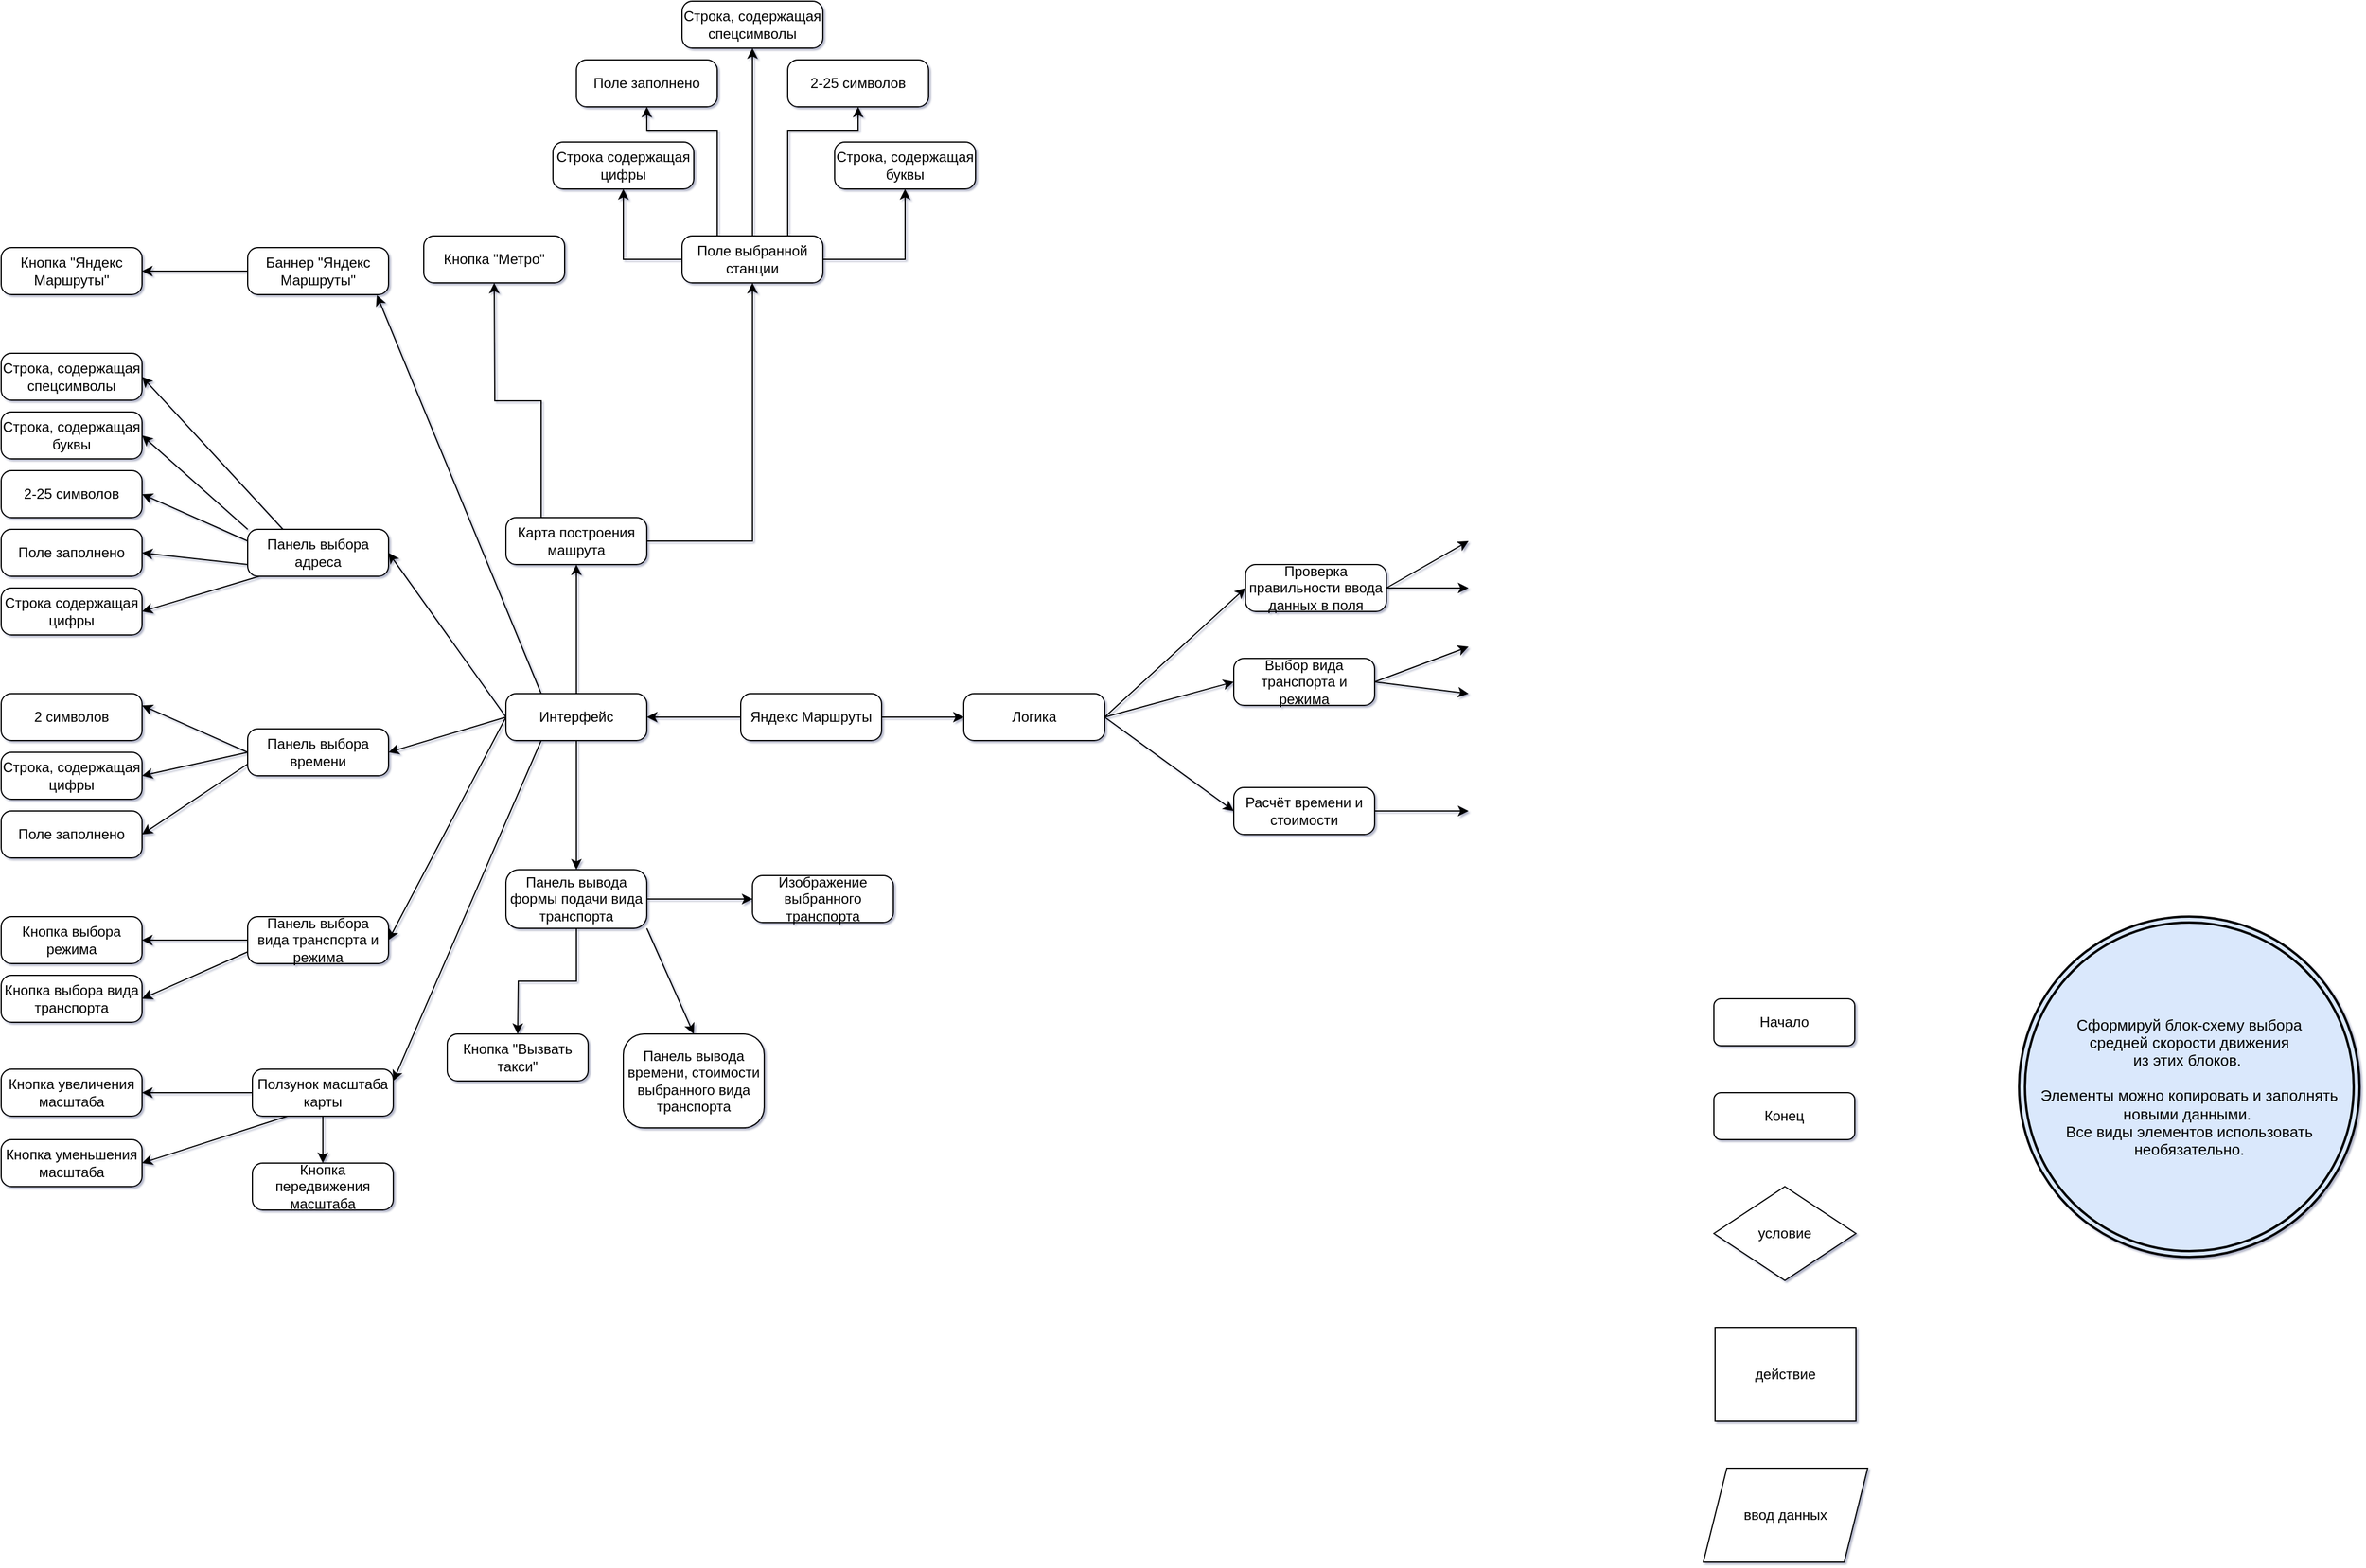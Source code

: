 <mxfile version="16.5.3" type="github">
  <diagram id="-B3jU-nX_ELJhcBnxHz5" name="Page-1">
    <mxGraphModel dx="1283" dy="729" grid="1" gridSize="10" guides="1" tooltips="1" connect="1" arrows="1" fold="1" page="1" pageScale="1" pageWidth="827" pageHeight="1169" math="0" shadow="1">
      <root>
        <mxCell id="0" />
        <mxCell id="1" parent="0" />
        <mxCell id="K0fkV404n5wf5iCCnifj-1" style="edgeStyle=none;rounded=0;orthogonalLoop=1;jettySize=auto;html=1;exitX=0;exitY=0.5;exitDx=0;exitDy=0;entryX=1;entryY=0.5;entryDx=0;entryDy=0;" parent="1" source="K0fkV404n5wf5iCCnifj-3" target="K0fkV404n5wf5iCCnifj-8" edge="1">
          <mxGeometry relative="1" as="geometry">
            <mxPoint x="640" y="730" as="targetPoint" />
          </mxGeometry>
        </mxCell>
        <mxCell id="K0fkV404n5wf5iCCnifj-2" style="edgeStyle=none;rounded=0;orthogonalLoop=1;jettySize=auto;html=1;exitX=1;exitY=0.5;exitDx=0;exitDy=0;" parent="1" source="K0fkV404n5wf5iCCnifj-3" edge="1">
          <mxGeometry relative="1" as="geometry">
            <mxPoint x="900" y="730" as="targetPoint" />
          </mxGeometry>
        </mxCell>
        <mxCell id="K0fkV404n5wf5iCCnifj-3" value="Яндекс Маршруты" style="rounded=1;whiteSpace=wrap;html=1;arcSize=22;" parent="1" vertex="1">
          <mxGeometry x="710" y="710" width="120" height="40" as="geometry" />
        </mxCell>
        <mxCell id="K0fkV404n5wf5iCCnifj-4" style="edgeStyle=none;rounded=0;orthogonalLoop=1;jettySize=auto;html=1;exitX=0;exitY=0.5;exitDx=0;exitDy=0;entryX=1;entryY=0.5;entryDx=0;entryDy=0;" parent="1" source="K0fkV404n5wf5iCCnifj-8" target="K0fkV404n5wf5iCCnifj-18" edge="1">
          <mxGeometry relative="1" as="geometry" />
        </mxCell>
        <mxCell id="K0fkV404n5wf5iCCnifj-5" style="rounded=0;orthogonalLoop=1;jettySize=auto;html=1;exitX=0;exitY=0.5;exitDx=0;exitDy=0;entryX=1;entryY=0.5;entryDx=0;entryDy=0;" parent="1" source="K0fkV404n5wf5iCCnifj-8" target="K0fkV404n5wf5iCCnifj-21" edge="1">
          <mxGeometry relative="1" as="geometry" />
        </mxCell>
        <mxCell id="K0fkV404n5wf5iCCnifj-6" style="edgeStyle=none;rounded=0;orthogonalLoop=1;jettySize=auto;html=1;exitX=0;exitY=0.5;exitDx=0;exitDy=0;entryX=1;entryY=0.5;entryDx=0;entryDy=0;" parent="1" source="K0fkV404n5wf5iCCnifj-8" target="K0fkV404n5wf5iCCnifj-32" edge="1">
          <mxGeometry relative="1" as="geometry" />
        </mxCell>
        <mxCell id="GE7ch425G3Su6_HWM75W-49" style="edgeStyle=orthogonalEdgeStyle;rounded=0;orthogonalLoop=1;jettySize=auto;html=1;" edge="1" parent="1" source="K0fkV404n5wf5iCCnifj-8">
          <mxGeometry relative="1" as="geometry">
            <mxPoint x="570" y="860" as="targetPoint" />
          </mxGeometry>
        </mxCell>
        <mxCell id="K0fkV404n5wf5iCCnifj-8" value="Интерфейс" style="rounded=1;whiteSpace=wrap;html=1;arcSize=22;" parent="1" vertex="1">
          <mxGeometry x="510" y="710" width="120" height="40" as="geometry" />
        </mxCell>
        <mxCell id="K0fkV404n5wf5iCCnifj-9" style="edgeStyle=none;rounded=0;orthogonalLoop=1;jettySize=auto;html=1;exitX=1;exitY=0.5;exitDx=0;exitDy=0;" parent="1" source="K0fkV404n5wf5iCCnifj-11" edge="1">
          <mxGeometry relative="1" as="geometry">
            <mxPoint x="1330" y="580" as="targetPoint" />
          </mxGeometry>
        </mxCell>
        <mxCell id="K0fkV404n5wf5iCCnifj-10" style="edgeStyle=none;rounded=0;orthogonalLoop=1;jettySize=auto;html=1;exitX=1;exitY=0.5;exitDx=0;exitDy=0;" parent="1" source="K0fkV404n5wf5iCCnifj-11" edge="1">
          <mxGeometry relative="1" as="geometry">
            <mxPoint x="1330" y="620" as="targetPoint" />
          </mxGeometry>
        </mxCell>
        <mxCell id="K0fkV404n5wf5iCCnifj-11" value="Проверка правильности ввода данных в поля" style="rounded=1;whiteSpace=wrap;html=1;arcSize=22;" parent="1" vertex="1">
          <mxGeometry x="1140" y="600" width="120" height="40" as="geometry" />
        </mxCell>
        <mxCell id="K0fkV404n5wf5iCCnifj-12" style="edgeStyle=none;rounded=0;orthogonalLoop=1;jettySize=auto;html=1;exitX=1;exitY=0.5;exitDx=0;exitDy=0;" parent="1" source="K0fkV404n5wf5iCCnifj-14" edge="1">
          <mxGeometry relative="1" as="geometry">
            <mxPoint x="1330" y="710" as="targetPoint" />
            <mxPoint x="1270" y="830" as="sourcePoint" />
          </mxGeometry>
        </mxCell>
        <mxCell id="K0fkV404n5wf5iCCnifj-13" style="edgeStyle=none;rounded=0;orthogonalLoop=1;jettySize=auto;html=1;exitX=1;exitY=0.5;exitDx=0;exitDy=0;" parent="1" source="K0fkV404n5wf5iCCnifj-14" edge="1">
          <mxGeometry relative="1" as="geometry">
            <mxPoint x="1330" y="670" as="targetPoint" />
          </mxGeometry>
        </mxCell>
        <mxCell id="K0fkV404n5wf5iCCnifj-14" value="Выбор вида транспорта и режима" style="rounded=1;whiteSpace=wrap;html=1;arcSize=22;" parent="1" vertex="1">
          <mxGeometry x="1130" y="680" width="120" height="40" as="geometry" />
        </mxCell>
        <mxCell id="K0fkV404n5wf5iCCnifj-16" style="edgeStyle=none;rounded=0;orthogonalLoop=1;jettySize=auto;html=1;exitX=0;exitY=0.5;exitDx=0;exitDy=0;entryX=1;entryY=0.5;entryDx=0;entryDy=0;" parent="1" source="K0fkV404n5wf5iCCnifj-18" target="xxuNc1f83KV-wvnaJaRy-2" edge="1">
          <mxGeometry relative="1" as="geometry">
            <mxPoint x="210" y="780" as="targetPoint" />
          </mxGeometry>
        </mxCell>
        <mxCell id="K0fkV404n5wf5iCCnifj-17" style="edgeStyle=none;rounded=0;orthogonalLoop=1;jettySize=auto;html=1;exitX=0;exitY=0.5;exitDx=0;exitDy=0;entryX=1;entryY=0.5;entryDx=0;entryDy=0;" parent="1" source="K0fkV404n5wf5iCCnifj-18" edge="1">
          <mxGeometry relative="1" as="geometry">
            <mxPoint x="200" y="720" as="targetPoint" />
          </mxGeometry>
        </mxCell>
        <mxCell id="K0fkV404n5wf5iCCnifj-18" value="Панель выбора времени" style="rounded=1;whiteSpace=wrap;html=1;arcSize=22;" parent="1" vertex="1">
          <mxGeometry x="290" y="740" width="120" height="40" as="geometry" />
        </mxCell>
        <mxCell id="K0fkV404n5wf5iCCnifj-20" style="edgeStyle=none;rounded=0;orthogonalLoop=1;jettySize=auto;html=1;exitX=0;exitY=0.25;exitDx=0;exitDy=0;entryX=1;entryY=0.5;entryDx=0;entryDy=0;" parent="1" source="K0fkV404n5wf5iCCnifj-21" target="xxuNc1f83KV-wvnaJaRy-4" edge="1">
          <mxGeometry relative="1" as="geometry">
            <mxPoint x="210" y="580" as="targetPoint" />
          </mxGeometry>
        </mxCell>
        <mxCell id="K0fkV404n5wf5iCCnifj-21" value="Панель выбора адреса" style="rounded=1;whiteSpace=wrap;html=1;arcSize=22;" parent="1" vertex="1">
          <mxGeometry x="290" y="570" width="120" height="40" as="geometry" />
        </mxCell>
        <mxCell id="K0fkV404n5wf5iCCnifj-23" style="edgeStyle=none;rounded=0;orthogonalLoop=1;jettySize=auto;html=1;exitX=1;exitY=0.5;exitDx=0;exitDy=0;entryX=0;entryY=0.5;entryDx=0;entryDy=0;" parent="1" source="K0fkV404n5wf5iCCnifj-27" target="K0fkV404n5wf5iCCnifj-14" edge="1">
          <mxGeometry relative="1" as="geometry" />
        </mxCell>
        <mxCell id="K0fkV404n5wf5iCCnifj-24" style="edgeStyle=none;rounded=0;orthogonalLoop=1;jettySize=auto;html=1;exitX=1;exitY=0.5;exitDx=0;exitDy=0;entryX=0;entryY=0.5;entryDx=0;entryDy=0;" parent="1" source="K0fkV404n5wf5iCCnifj-27" target="K0fkV404n5wf5iCCnifj-29" edge="1">
          <mxGeometry relative="1" as="geometry">
            <mxPoint x="1130" y="730" as="targetPoint" />
          </mxGeometry>
        </mxCell>
        <mxCell id="K0fkV404n5wf5iCCnifj-25" style="edgeStyle=none;rounded=0;orthogonalLoop=1;jettySize=auto;html=1;exitX=1;exitY=0.5;exitDx=0;exitDy=0;entryX=0;entryY=0.5;entryDx=0;entryDy=0;" parent="1" source="K0fkV404n5wf5iCCnifj-27" target="K0fkV404n5wf5iCCnifj-11" edge="1">
          <mxGeometry relative="1" as="geometry">
            <mxPoint x="1140" y="850" as="targetPoint" />
          </mxGeometry>
        </mxCell>
        <mxCell id="K0fkV404n5wf5iCCnifj-27" value="Логика" style="rounded=1;whiteSpace=wrap;html=1;arcSize=22;" parent="1" vertex="1">
          <mxGeometry x="900" y="710" width="120" height="40" as="geometry" />
        </mxCell>
        <mxCell id="K0fkV404n5wf5iCCnifj-28" style="edgeStyle=none;rounded=0;orthogonalLoop=1;jettySize=auto;html=1;exitX=1;exitY=0.5;exitDx=0;exitDy=0;" parent="1" source="K0fkV404n5wf5iCCnifj-29" edge="1">
          <mxGeometry relative="1" as="geometry">
            <mxPoint x="1330" y="810" as="targetPoint" />
          </mxGeometry>
        </mxCell>
        <mxCell id="K0fkV404n5wf5iCCnifj-29" value="Расчёт времени и стоимости" style="rounded=1;whiteSpace=wrap;html=1;arcSize=22;" parent="1" vertex="1">
          <mxGeometry x="1130" y="790" width="120" height="40" as="geometry" />
        </mxCell>
        <mxCell id="K0fkV404n5wf5iCCnifj-30" style="rounded=0;orthogonalLoop=1;jettySize=auto;html=1;exitX=0;exitY=0.5;exitDx=0;exitDy=0;entryX=1;entryY=0.5;entryDx=0;entryDy=0;" parent="1" edge="1" target="GE7ch425G3Su6_HWM75W-6" source="K0fkV404n5wf5iCCnifj-32">
          <mxGeometry relative="1" as="geometry">
            <mxPoint x="210" y="930" as="targetPoint" />
            <mxPoint x="280" y="920" as="sourcePoint" />
          </mxGeometry>
        </mxCell>
        <mxCell id="K0fkV404n5wf5iCCnifj-32" value="Панель выбора&lt;br&gt;вида транспорта и режима" style="rounded=1;whiteSpace=wrap;html=1;arcSize=22;" parent="1" vertex="1">
          <mxGeometry x="290" y="900" width="120" height="40" as="geometry" />
        </mxCell>
        <mxCell id="xxuNc1f83KV-wvnaJaRy-1" value="2 символов" style="rounded=1;whiteSpace=wrap;html=1;arcSize=22;" parent="1" vertex="1">
          <mxGeometry x="80" y="710" width="120" height="40" as="geometry" />
        </mxCell>
        <mxCell id="xxuNc1f83KV-wvnaJaRy-2" value="Строка, содержащая цифры" style="rounded=1;whiteSpace=wrap;html=1;arcSize=22;" parent="1" vertex="1">
          <mxGeometry x="80" y="760" width="120" height="40" as="geometry" />
        </mxCell>
        <mxCell id="xxuNc1f83KV-wvnaJaRy-4" value="2-25 символов" style="rounded=1;whiteSpace=wrap;html=1;arcSize=22;" parent="1" vertex="1">
          <mxGeometry x="80" y="520" width="120" height="40" as="geometry" />
        </mxCell>
        <mxCell id="xxuNc1f83KV-wvnaJaRy-6" value="Строка, содержащая буквы" style="rounded=1;whiteSpace=wrap;html=1;arcSize=22;" parent="1" vertex="1">
          <mxGeometry x="80" y="470" width="120" height="40" as="geometry" />
        </mxCell>
        <mxCell id="xxuNc1f83KV-wvnaJaRy-7" style="edgeStyle=none;rounded=0;orthogonalLoop=1;jettySize=auto;html=1;entryX=1;entryY=0.5;entryDx=0;entryDy=0;" parent="1" target="xxuNc1f83KV-wvnaJaRy-6" edge="1">
          <mxGeometry relative="1" as="geometry">
            <mxPoint x="210" y="575" as="targetPoint" />
            <mxPoint x="290" y="570" as="sourcePoint" />
            <Array as="points" />
          </mxGeometry>
        </mxCell>
        <mxCell id="xxuNc1f83KV-wvnaJaRy-8" value="Поле заполнено" style="rounded=1;whiteSpace=wrap;html=1;arcSize=22;" parent="1" vertex="1">
          <mxGeometry x="80" y="810" width="120" height="40" as="geometry" />
        </mxCell>
        <mxCell id="xxuNc1f83KV-wvnaJaRy-9" style="edgeStyle=none;rounded=0;orthogonalLoop=1;jettySize=auto;html=1;exitX=0;exitY=0.75;exitDx=0;exitDy=0;entryX=1;entryY=0.5;entryDx=0;entryDy=0;" parent="1" source="K0fkV404n5wf5iCCnifj-18" target="xxuNc1f83KV-wvnaJaRy-8" edge="1">
          <mxGeometry relative="1" as="geometry">
            <mxPoint x="210" y="780" as="targetPoint" />
            <mxPoint x="290" y="770" as="sourcePoint" />
          </mxGeometry>
        </mxCell>
        <mxCell id="xxuNc1f83KV-wvnaJaRy-10" value="Поле заполнено" style="rounded=1;whiteSpace=wrap;html=1;arcSize=22;" parent="1" vertex="1">
          <mxGeometry x="80" y="570" width="120" height="40" as="geometry" />
        </mxCell>
        <mxCell id="xxuNc1f83KV-wvnaJaRy-11" style="edgeStyle=none;rounded=0;orthogonalLoop=1;jettySize=auto;html=1;entryX=1;entryY=0.5;entryDx=0;entryDy=0;exitX=0;exitY=0.75;exitDx=0;exitDy=0;" parent="1" target="xxuNc1f83KV-wvnaJaRy-10" edge="1" source="K0fkV404n5wf5iCCnifj-21">
          <mxGeometry relative="1" as="geometry">
            <mxPoint x="210" y="600" as="targetPoint" />
            <mxPoint x="290" y="615" as="sourcePoint" />
          </mxGeometry>
        </mxCell>
        <mxCell id="GE7ch425G3Su6_HWM75W-6" value="Кнопка выбора режима" style="rounded=1;whiteSpace=wrap;html=1;arcSize=22;" vertex="1" parent="1">
          <mxGeometry x="80" y="900" width="120" height="40" as="geometry" />
        </mxCell>
        <mxCell id="GE7ch425G3Su6_HWM75W-7" value="Кнопка выбора вида транспорта" style="rounded=1;whiteSpace=wrap;html=1;arcSize=22;" vertex="1" parent="1">
          <mxGeometry x="80" y="950" width="120" height="40" as="geometry" />
        </mxCell>
        <mxCell id="GE7ch425G3Su6_HWM75W-8" style="rounded=0;orthogonalLoop=1;jettySize=auto;html=1;exitX=0;exitY=0.75;exitDx=0;exitDy=0;entryX=1;entryY=0.5;entryDx=0;entryDy=0;" edge="1" parent="1" source="K0fkV404n5wf5iCCnifj-32" target="GE7ch425G3Su6_HWM75W-7">
          <mxGeometry relative="1" as="geometry">
            <mxPoint x="210" y="930" as="targetPoint" />
            <mxPoint x="300" y="930" as="sourcePoint" />
          </mxGeometry>
        </mxCell>
        <mxCell id="GE7ch425G3Su6_HWM75W-9" style="edgeStyle=none;rounded=0;orthogonalLoop=1;jettySize=auto;html=1;exitX=0;exitY=0.5;exitDx=0;exitDy=0;entryX=1;entryY=0.25;entryDx=0;entryDy=0;" edge="1" parent="1" target="GE7ch425G3Su6_HWM75W-10">
          <mxGeometry relative="1" as="geometry">
            <mxPoint x="540" y="750" as="sourcePoint" />
            <mxPoint x="400" y="1010" as="targetPoint" />
          </mxGeometry>
        </mxCell>
        <mxCell id="GE7ch425G3Su6_HWM75W-11" style="edgeStyle=orthogonalEdgeStyle;rounded=0;orthogonalLoop=1;jettySize=auto;html=1;entryX=1;entryY=0.5;entryDx=0;entryDy=0;" edge="1" parent="1" source="GE7ch425G3Su6_HWM75W-10" target="GE7ch425G3Su6_HWM75W-12">
          <mxGeometry relative="1" as="geometry">
            <mxPoint x="190" y="1050" as="targetPoint" />
          </mxGeometry>
        </mxCell>
        <mxCell id="GE7ch425G3Su6_HWM75W-16" style="edgeStyle=orthogonalEdgeStyle;rounded=0;orthogonalLoop=1;jettySize=auto;html=1;exitX=0.5;exitY=1;exitDx=0;exitDy=0;entryX=0.5;entryY=0;entryDx=0;entryDy=0;" edge="1" parent="1" source="GE7ch425G3Su6_HWM75W-10" target="GE7ch425G3Su6_HWM75W-15">
          <mxGeometry relative="1" as="geometry" />
        </mxCell>
        <mxCell id="GE7ch425G3Su6_HWM75W-10" value="Ползунок масштаба карты" style="rounded=1;whiteSpace=wrap;html=1;arcSize=22;" vertex="1" parent="1">
          <mxGeometry x="294" y="1030" width="120" height="40" as="geometry" />
        </mxCell>
        <mxCell id="GE7ch425G3Su6_HWM75W-12" value="Кнопка увеличения масштаба" style="rounded=1;whiteSpace=wrap;html=1;arcSize=22;" vertex="1" parent="1">
          <mxGeometry x="80" y="1030" width="120" height="40" as="geometry" />
        </mxCell>
        <mxCell id="GE7ch425G3Su6_HWM75W-13" value="Кнопка уменьшения масштаба" style="rounded=1;whiteSpace=wrap;html=1;arcSize=22;" vertex="1" parent="1">
          <mxGeometry x="80" y="1090" width="120" height="40" as="geometry" />
        </mxCell>
        <mxCell id="GE7ch425G3Su6_HWM75W-14" style="rounded=0;orthogonalLoop=1;jettySize=auto;html=1;exitX=0.25;exitY=1;exitDx=0;exitDy=0;entryX=1;entryY=0.5;entryDx=0;entryDy=0;" edge="1" parent="1" source="GE7ch425G3Su6_HWM75W-10" target="GE7ch425G3Su6_HWM75W-13">
          <mxGeometry relative="1" as="geometry">
            <mxPoint x="210" y="980" as="targetPoint" />
            <mxPoint x="300" y="940" as="sourcePoint" />
            <Array as="points" />
          </mxGeometry>
        </mxCell>
        <mxCell id="GE7ch425G3Su6_HWM75W-15" value="Кнопка передвижения масштаба" style="rounded=1;whiteSpace=wrap;html=1;arcSize=22;" vertex="1" parent="1">
          <mxGeometry x="294" y="1110" width="120" height="40" as="geometry" />
        </mxCell>
        <mxCell id="GE7ch425G3Su6_HWM75W-18" style="rounded=0;orthogonalLoop=1;jettySize=auto;html=1;exitX=0.25;exitY=0;exitDx=0;exitDy=0;entryX=0.917;entryY=1.012;entryDx=0;entryDy=0;entryPerimeter=0;" edge="1" parent="1" source="K0fkV404n5wf5iCCnifj-8" target="GE7ch425G3Su6_HWM75W-19">
          <mxGeometry relative="1" as="geometry">
            <mxPoint x="520.0" y="740" as="sourcePoint" />
            <mxPoint x="390" y="460" as="targetPoint" />
            <Array as="points" />
          </mxGeometry>
        </mxCell>
        <mxCell id="GE7ch425G3Su6_HWM75W-20" style="edgeStyle=orthogonalEdgeStyle;rounded=0;orthogonalLoop=1;jettySize=auto;html=1;entryX=1;entryY=0.5;entryDx=0;entryDy=0;" edge="1" parent="1" source="GE7ch425G3Su6_HWM75W-19" target="GE7ch425G3Su6_HWM75W-21">
          <mxGeometry relative="1" as="geometry">
            <mxPoint x="200" y="390" as="targetPoint" />
          </mxGeometry>
        </mxCell>
        <mxCell id="GE7ch425G3Su6_HWM75W-19" value="Баннер &quot;Яндекс Маршруты&quot;" style="rounded=1;whiteSpace=wrap;html=1;arcSize=22;" vertex="1" parent="1">
          <mxGeometry x="290" y="330" width="120" height="40" as="geometry" />
        </mxCell>
        <mxCell id="GE7ch425G3Su6_HWM75W-21" value="Кнопка &quot;Яндекс Маршруты&quot;" style="rounded=1;whiteSpace=wrap;html=1;arcSize=22;" vertex="1" parent="1">
          <mxGeometry x="80" y="330" width="120" height="40" as="geometry" />
        </mxCell>
        <mxCell id="GE7ch425G3Su6_HWM75W-23" style="rounded=0;orthogonalLoop=1;jettySize=auto;html=1;exitX=0.5;exitY=0;exitDx=0;exitDy=0;" edge="1" parent="1" source="K0fkV404n5wf5iCCnifj-8">
          <mxGeometry relative="1" as="geometry">
            <mxPoint x="639.98" y="680" as="sourcePoint" />
            <mxPoint x="570" y="600" as="targetPoint" />
            <Array as="points" />
          </mxGeometry>
        </mxCell>
        <mxCell id="GE7ch425G3Su6_HWM75W-25" style="edgeStyle=orthogonalEdgeStyle;rounded=0;orthogonalLoop=1;jettySize=auto;html=1;exitX=0.25;exitY=0;exitDx=0;exitDy=0;" edge="1" parent="1" source="GE7ch425G3Su6_HWM75W-24">
          <mxGeometry relative="1" as="geometry">
            <mxPoint x="500" y="360" as="targetPoint" />
          </mxGeometry>
        </mxCell>
        <mxCell id="GE7ch425G3Su6_HWM75W-27" style="edgeStyle=orthogonalEdgeStyle;rounded=0;orthogonalLoop=1;jettySize=auto;html=1;entryX=0.5;entryY=1;entryDx=0;entryDy=0;" edge="1" parent="1" source="GE7ch425G3Su6_HWM75W-24" target="GE7ch425G3Su6_HWM75W-28">
          <mxGeometry relative="1" as="geometry">
            <mxPoint x="630" y="360" as="targetPoint" />
          </mxGeometry>
        </mxCell>
        <mxCell id="GE7ch425G3Su6_HWM75W-24" value="Карта построения машрута" style="rounded=1;whiteSpace=wrap;html=1;arcSize=22;" vertex="1" parent="1">
          <mxGeometry x="510" y="560" width="120" height="40" as="geometry" />
        </mxCell>
        <mxCell id="GE7ch425G3Su6_HWM75W-26" value="Кнопка &quot;Метро&quot;" style="rounded=1;whiteSpace=wrap;html=1;arcSize=22;" vertex="1" parent="1">
          <mxGeometry x="440" y="320" width="120" height="40" as="geometry" />
        </mxCell>
        <mxCell id="GE7ch425G3Su6_HWM75W-39" style="edgeStyle=orthogonalEdgeStyle;rounded=0;orthogonalLoop=1;jettySize=auto;html=1;entryX=0.5;entryY=1;entryDx=0;entryDy=0;" edge="1" parent="1" source="GE7ch425G3Su6_HWM75W-28" target="GE7ch425G3Su6_HWM75W-35">
          <mxGeometry relative="1" as="geometry">
            <Array as="points">
              <mxPoint x="690" y="230" />
              <mxPoint x="630" y="230" />
            </Array>
          </mxGeometry>
        </mxCell>
        <mxCell id="GE7ch425G3Su6_HWM75W-40" style="edgeStyle=orthogonalEdgeStyle;rounded=0;orthogonalLoop=1;jettySize=auto;html=1;entryX=0.5;entryY=1;entryDx=0;entryDy=0;" edge="1" parent="1" source="GE7ch425G3Su6_HWM75W-28" target="GE7ch425G3Su6_HWM75W-36">
          <mxGeometry relative="1" as="geometry" />
        </mxCell>
        <mxCell id="GE7ch425G3Su6_HWM75W-42" style="edgeStyle=orthogonalEdgeStyle;rounded=0;orthogonalLoop=1;jettySize=auto;html=1;entryX=0.5;entryY=1;entryDx=0;entryDy=0;" edge="1" parent="1" source="GE7ch425G3Su6_HWM75W-28" target="GE7ch425G3Su6_HWM75W-34">
          <mxGeometry relative="1" as="geometry" />
        </mxCell>
        <mxCell id="GE7ch425G3Su6_HWM75W-28" value="Поле выбранной станции" style="rounded=1;whiteSpace=wrap;html=1;arcSize=22;" vertex="1" parent="1">
          <mxGeometry x="660" y="320" width="120" height="40" as="geometry" />
        </mxCell>
        <mxCell id="GE7ch425G3Su6_HWM75W-29" value="Строка, содержащая спецсимволы" style="rounded=1;whiteSpace=wrap;html=1;arcSize=22;" vertex="1" parent="1">
          <mxGeometry x="80" y="420" width="120" height="40" as="geometry" />
        </mxCell>
        <mxCell id="GE7ch425G3Su6_HWM75W-30" style="edgeStyle=none;rounded=0;orthogonalLoop=1;jettySize=auto;html=1;exitX=0.25;exitY=0;exitDx=0;exitDy=0;entryX=1;entryY=0.5;entryDx=0;entryDy=0;" edge="1" parent="1" source="K0fkV404n5wf5iCCnifj-21" target="GE7ch425G3Su6_HWM75W-29">
          <mxGeometry relative="1" as="geometry">
            <mxPoint x="210" y="590" as="targetPoint" />
            <mxPoint x="300" y="590" as="sourcePoint" />
          </mxGeometry>
        </mxCell>
        <mxCell id="GE7ch425G3Su6_HWM75W-31" value="Строка содержащая цифры" style="rounded=1;whiteSpace=wrap;html=1;arcSize=22;" vertex="1" parent="1">
          <mxGeometry x="80" y="620" width="120" height="40" as="geometry" />
        </mxCell>
        <mxCell id="GE7ch425G3Su6_HWM75W-32" style="edgeStyle=none;rounded=0;orthogonalLoop=1;jettySize=auto;html=1;entryX=1;entryY=0.5;entryDx=0;entryDy=0;exitX=0;exitY=0.75;exitDx=0;exitDy=0;" edge="1" parent="1" target="GE7ch425G3Su6_HWM75W-31">
          <mxGeometry relative="1" as="geometry">
            <mxPoint x="210" y="600" as="targetPoint" />
            <mxPoint x="300" y="610" as="sourcePoint" />
          </mxGeometry>
        </mxCell>
        <mxCell id="GE7ch425G3Su6_HWM75W-33" value="2-25 символов" style="rounded=1;whiteSpace=wrap;html=1;arcSize=22;" vertex="1" parent="1">
          <mxGeometry x="750" y="170" width="120" height="40" as="geometry" />
        </mxCell>
        <mxCell id="GE7ch425G3Su6_HWM75W-34" value="Строка, содержащая буквы" style="rounded=1;whiteSpace=wrap;html=1;arcSize=22;" vertex="1" parent="1">
          <mxGeometry x="790" y="240" width="120" height="40" as="geometry" />
        </mxCell>
        <mxCell id="GE7ch425G3Su6_HWM75W-35" value="Поле заполнено" style="rounded=1;whiteSpace=wrap;html=1;arcSize=22;" vertex="1" parent="1">
          <mxGeometry x="570" y="170" width="120" height="40" as="geometry" />
        </mxCell>
        <mxCell id="GE7ch425G3Su6_HWM75W-36" value="Строка, содержащая спецсимволы" style="rounded=1;whiteSpace=wrap;html=1;arcSize=22;" vertex="1" parent="1">
          <mxGeometry x="660" y="120" width="120" height="40" as="geometry" />
        </mxCell>
        <mxCell id="GE7ch425G3Su6_HWM75W-37" value="Строка содержащая цифры" style="rounded=1;whiteSpace=wrap;html=1;arcSize=22;" vertex="1" parent="1">
          <mxGeometry x="550" y="240" width="120" height="40" as="geometry" />
        </mxCell>
        <mxCell id="GE7ch425G3Su6_HWM75W-38" style="edgeStyle=orthogonalEdgeStyle;rounded=0;orthogonalLoop=1;jettySize=auto;html=1;exitX=0;exitY=0.5;exitDx=0;exitDy=0;entryX=0.5;entryY=1;entryDx=0;entryDy=0;" edge="1" parent="1" source="GE7ch425G3Su6_HWM75W-28" target="GE7ch425G3Su6_HWM75W-37">
          <mxGeometry relative="1" as="geometry">
            <mxPoint x="610" y="320.0" as="targetPoint" />
            <mxPoint x="650" y="520.0" as="sourcePoint" />
          </mxGeometry>
        </mxCell>
        <mxCell id="GE7ch425G3Su6_HWM75W-41" style="edgeStyle=orthogonalEdgeStyle;rounded=0;orthogonalLoop=1;jettySize=auto;html=1;exitX=0.75;exitY=0;exitDx=0;exitDy=0;entryX=0.5;entryY=1;entryDx=0;entryDy=0;" edge="1" parent="1" source="GE7ch425G3Su6_HWM75W-28" target="GE7ch425G3Su6_HWM75W-33">
          <mxGeometry relative="1" as="geometry">
            <mxPoint x="700.034" y="330" as="sourcePoint" />
            <mxPoint x="780" y="230" as="targetPoint" />
            <Array as="points">
              <mxPoint x="750" y="230" />
              <mxPoint x="810" y="230" />
            </Array>
          </mxGeometry>
        </mxCell>
        <mxCell id="GE7ch425G3Su6_HWM75W-43" value="Начало" style="rounded=1;whiteSpace=wrap;html=1;" vertex="1" parent="1">
          <mxGeometry x="1539" y="970" width="120" height="40" as="geometry" />
        </mxCell>
        <mxCell id="GE7ch425G3Su6_HWM75W-44" value="Конец" style="rounded=1;whiteSpace=wrap;html=1;" vertex="1" parent="1">
          <mxGeometry x="1539" y="1050" width="120" height="40" as="geometry" />
        </mxCell>
        <mxCell id="GE7ch425G3Su6_HWM75W-45" value="условие" style="rhombus;whiteSpace=wrap;html=1;" vertex="1" parent="1">
          <mxGeometry x="1539" y="1130" width="121" height="80" as="geometry" />
        </mxCell>
        <mxCell id="GE7ch425G3Su6_HWM75W-46" value="действие" style="rounded=0;whiteSpace=wrap;html=1;" vertex="1" parent="1">
          <mxGeometry x="1540" y="1250" width="120" height="80" as="geometry" />
        </mxCell>
        <mxCell id="GE7ch425G3Su6_HWM75W-47" value="ввод данных" style="shape=parallelogram;perimeter=parallelogramPerimeter;whiteSpace=wrap;html=1;fixedSize=1;" vertex="1" parent="1">
          <mxGeometry x="1530" y="1370" width="140" height="80" as="geometry" />
        </mxCell>
        <mxCell id="GE7ch425G3Su6_HWM75W-48" value="&lt;p style=&quot;font-style: normal ; font-weight: normal ; letter-spacing: normal ; text-align: center ; text-indent: 0px ; text-transform: none ; word-spacing: 0px ; text-decoration: none ; margin: 0px ; font-stretch: normal ; line-height: normal ; font-size: 13px&quot;&gt;&lt;font style=&quot;font-size: 13px&quot;&gt;Сформируй блок-схему выбора&lt;/font&gt;&lt;/p&gt;&lt;p style=&quot;font-style: normal ; font-weight: normal ; letter-spacing: normal ; text-align: center ; text-indent: 0px ; text-transform: none ; word-spacing: 0px ; text-decoration: none ; margin: 0px ; font-stretch: normal ; line-height: normal ; font-size: 13px&quot;&gt;&lt;font style=&quot;font-size: 13px&quot;&gt;средней скорости движения&lt;/font&gt;&lt;/p&gt;&lt;p style=&quot;font-style: normal ; font-weight: normal ; letter-spacing: normal ; text-align: center ; text-indent: 0px ; text-transform: none ; word-spacing: 0px ; text-decoration: none ; margin: 0px ; font-stretch: normal ; line-height: normal ; font-size: 13px&quot;&gt;&lt;font style=&quot;font-size: 13px&quot;&gt;из этих блоков.&amp;nbsp;&lt;/font&gt;&lt;/p&gt;&lt;font style=&quot;font-size: 13px&quot;&gt;&lt;span style=&quot;font-style: normal ; font-weight: normal ; letter-spacing: normal ; text-align: center ; text-indent: 0px ; text-transform: none ; word-spacing: 0px ; text-decoration: none ; display: inline ; float: none&quot;&gt;&amp;nbsp;&lt;/span&gt;&lt;br style=&quot;font-style: normal ; font-weight: normal ; letter-spacing: normal ; text-align: center ; text-indent: 0px ; text-transform: none ; word-spacing: 0px ; text-decoration: none&quot;&gt;&lt;span style=&quot;font-style: normal ; font-weight: normal ; letter-spacing: normal ; text-align: center ; text-indent: 0px ; text-transform: none ; word-spacing: 0px ; text-decoration: none ; display: inline ; float: none&quot;&gt;Элементы можно копировать и заполнять новыми данными.&lt;span class=&quot;Apple-converted-space&quot;&gt;&amp;nbsp;&lt;/span&gt;&lt;/span&gt;&lt;br style=&quot;font-style: normal ; font-weight: normal ; letter-spacing: normal ; text-align: center ; text-indent: 0px ; text-transform: none ; word-spacing: 0px ; text-decoration: none&quot;&gt;&lt;/font&gt;&lt;p style=&quot;font-style: normal ; font-weight: normal ; letter-spacing: normal ; text-align: center ; text-indent: 0px ; text-transform: none ; word-spacing: 0px ; text-decoration: none ; margin: 0px ; font-stretch: normal ; line-height: normal ; font-size: 13px&quot;&gt;&lt;font style=&quot;font-size: 13px&quot;&gt;Все виды элементов использовать необязательно.&lt;/font&gt;&lt;/p&gt;" style="ellipse;shape=doubleEllipse;whiteSpace=wrap;html=1;strokeWidth=2;fillColor=#dae8fc;" vertex="1" parent="1">
          <mxGeometry x="1799" y="900" width="290" height="290" as="geometry" />
        </mxCell>
        <mxCell id="GE7ch425G3Su6_HWM75W-51" style="edgeStyle=orthogonalEdgeStyle;rounded=0;orthogonalLoop=1;jettySize=auto;html=1;" edge="1" parent="1" source="GE7ch425G3Su6_HWM75W-50">
          <mxGeometry relative="1" as="geometry">
            <mxPoint x="520" y="1000" as="targetPoint" />
          </mxGeometry>
        </mxCell>
        <mxCell id="GE7ch425G3Su6_HWM75W-55" style="edgeStyle=orthogonalEdgeStyle;rounded=0;orthogonalLoop=1;jettySize=auto;html=1;" edge="1" parent="1" source="GE7ch425G3Su6_HWM75W-50">
          <mxGeometry relative="1" as="geometry">
            <mxPoint x="720" y="885" as="targetPoint" />
          </mxGeometry>
        </mxCell>
        <mxCell id="GE7ch425G3Su6_HWM75W-50" value="Панель вывода формы подачи вида транспорта" style="rounded=1;whiteSpace=wrap;html=1;arcSize=22;" vertex="1" parent="1">
          <mxGeometry x="510" y="860" width="120" height="50" as="geometry" />
        </mxCell>
        <mxCell id="GE7ch425G3Su6_HWM75W-52" value="Кнопка &quot;Вызвать такси&quot;" style="rounded=1;whiteSpace=wrap;html=1;arcSize=22;" vertex="1" parent="1">
          <mxGeometry x="460" y="1000" width="120" height="40" as="geometry" />
        </mxCell>
        <mxCell id="GE7ch425G3Su6_HWM75W-53" style="edgeStyle=none;rounded=0;orthogonalLoop=1;jettySize=auto;html=1;entryX=0.5;entryY=0;entryDx=0;entryDy=0;exitX=1;exitY=1;exitDx=0;exitDy=0;" edge="1" parent="1" source="GE7ch425G3Su6_HWM75W-50" target="GE7ch425G3Su6_HWM75W-54">
          <mxGeometry relative="1" as="geometry">
            <mxPoint x="620" y="900" as="sourcePoint" />
            <mxPoint x="660" y="1000" as="targetPoint" />
          </mxGeometry>
        </mxCell>
        <mxCell id="GE7ch425G3Su6_HWM75W-54" value="Панель вывода времени, стоимости выбранного вида транспорта" style="rounded=1;whiteSpace=wrap;html=1;arcSize=22;" vertex="1" parent="1">
          <mxGeometry x="610" y="1000" width="120" height="80" as="geometry" />
        </mxCell>
        <mxCell id="GE7ch425G3Su6_HWM75W-56" value="Изображение выбранного транспорта" style="rounded=1;whiteSpace=wrap;html=1;arcSize=22;" vertex="1" parent="1">
          <mxGeometry x="720" y="865" width="120" height="40" as="geometry" />
        </mxCell>
      </root>
    </mxGraphModel>
  </diagram>
</mxfile>
